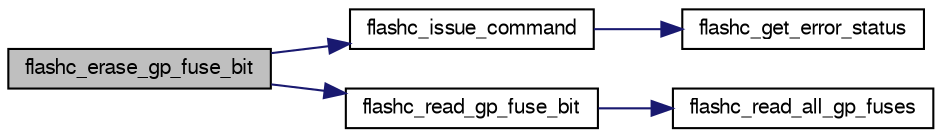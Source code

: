digraph G
{
  edge [fontname="FreeSans",fontsize="10",labelfontname="FreeSans",labelfontsize="10"];
  node [fontname="FreeSans",fontsize="10",shape=record];
  rankdir=LR;
  Node1 [label="flashc_erase_gp_fuse_bit",height=0.2,width=0.4,color="black", fillcolor="grey75", style="filled" fontcolor="black"];
  Node1 -> Node2 [color="midnightblue",fontsize="10",style="solid",fontname="FreeSans"];
  Node2 [label="flashc_issue_command",height=0.2,width=0.4,color="black", fillcolor="white", style="filled",URL="$group__group__avr32__drivers__flashc.html#ga8045c427c32cf3617e861067d76c9c11",tooltip="Issues a FLASHC command."];
  Node2 -> Node3 [color="midnightblue",fontsize="10",style="solid",fontname="FreeSans"];
  Node3 [label="flashc_get_error_status",height=0.2,width=0.4,color="black", fillcolor="white", style="filled",URL="$group__group__avr32__drivers__flashc.html#gae7d38c60001d5d8d00363a6cb07f89f0",tooltip="Gets the error status of the FLASHC."];
  Node1 -> Node4 [color="midnightblue",fontsize="10",style="solid",fontname="FreeSans"];
  Node4 [label="flashc_read_gp_fuse_bit",height=0.2,width=0.4,color="black", fillcolor="white", style="filled",URL="$group__group__avr32__drivers__flashc.html#ga41488c15448086169266af4936ea7926",tooltip="Reads a general-purpose fuse bit."];
  Node4 -> Node5 [color="midnightblue",fontsize="10",style="solid",fontname="FreeSans"];
  Node5 [label="flashc_read_all_gp_fuses",height=0.2,width=0.4,color="black", fillcolor="white", style="filled",URL="$group__group__avr32__drivers__flashc.html#gabdba94fb9eb09177ced3df0ad80b1554",tooltip="Reads all general-purpose fuses."];
}
